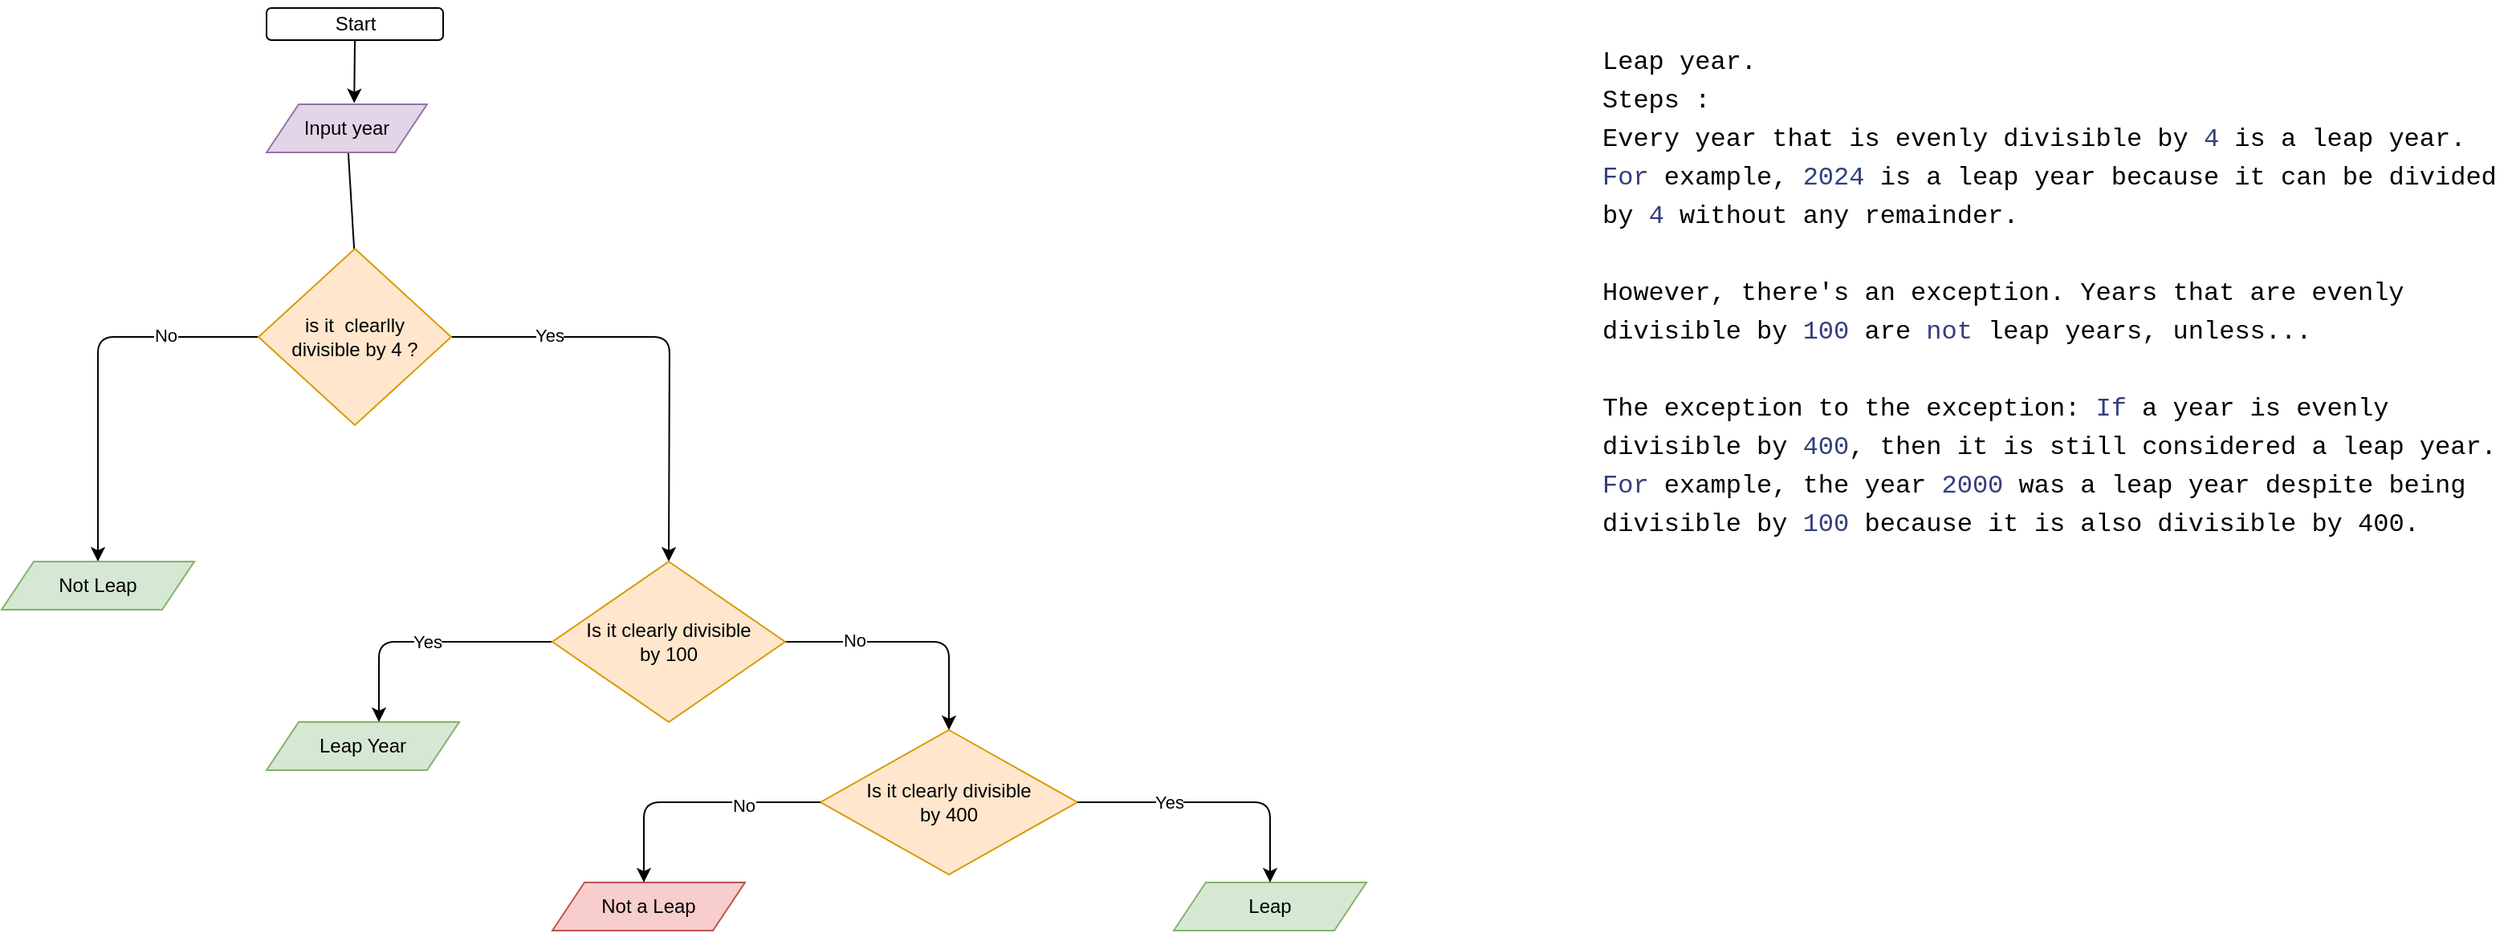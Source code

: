 <mxfile>
    <diagram id="-pQTD12_Mp77NFOOF-Fb" name="Page-1">
        <mxGraphModel dx="1395" dy="2311" grid="1" gridSize="10" guides="1" tooltips="1" connect="1" arrows="1" fold="1" page="1" pageScale="1" pageWidth="827" pageHeight="1169" math="0" shadow="0">
            <root>
                <mxCell id="0"/>
                <mxCell id="1" parent="0"/>
                <mxCell id="4" value="" style="rounded=1;whiteSpace=wrap;html=1;" vertex="1" parent="1">
                    <mxGeometry x="240" y="-925" width="110" height="20" as="geometry"/>
                </mxCell>
                <mxCell id="5" style="edgeStyle=none;html=1;exitX=0.5;exitY=1;exitDx=0;exitDy=0;entryX=0.546;entryY=-0.025;entryDx=0;entryDy=0;entryPerimeter=0;" edge="1" parent="1" source="4" target="6">
                    <mxGeometry relative="1" as="geometry">
                        <mxPoint x="300" y="-825" as="targetPoint"/>
                        <mxPoint x="300" y="-885" as="sourcePoint"/>
                    </mxGeometry>
                </mxCell>
                <mxCell id="3" value="Start" style="text;html=1;align=center;verticalAlign=middle;resizable=0;points=[];autosize=1;strokeColor=none;fillColor=none;" parent="1" vertex="1">
                    <mxGeometry x="270" y="-930" width="50" height="30" as="geometry"/>
                </mxCell>
                <mxCell id="7" style="edgeStyle=none;html=1;" edge="1" parent="1" source="6">
                    <mxGeometry relative="1" as="geometry">
                        <mxPoint x="300" y="-685" as="targetPoint"/>
                    </mxGeometry>
                </mxCell>
                <mxCell id="6" value="Input year" style="shape=parallelogram;perimeter=parallelogramPerimeter;whiteSpace=wrap;html=1;fixedSize=1;fillColor=#e1d5e7;strokeColor=#9673a6;" vertex="1" parent="1">
                    <mxGeometry x="240" y="-865" width="100" height="30" as="geometry"/>
                </mxCell>
                <mxCell id="12" style="edgeStyle=none;html=1;entryX=0.5;entryY=0;entryDx=0;entryDy=0;" edge="1" parent="1" source="8" target="32">
                    <mxGeometry relative="1" as="geometry">
                        <mxPoint x="492.5" y="-635" as="targetPoint"/>
                        <Array as="points">
                            <mxPoint x="491" y="-720"/>
                        </Array>
                    </mxGeometry>
                </mxCell>
                <mxCell id="36" value="Yes" style="edgeLabel;html=1;align=center;verticalAlign=middle;resizable=0;points=[];" vertex="1" connectable="0" parent="12">
                    <mxGeometry x="-0.562" y="1" relative="1" as="geometry">
                        <mxPoint as="offset"/>
                    </mxGeometry>
                </mxCell>
                <mxCell id="21" style="edgeStyle=none;html=1;entryX=0.5;entryY=0;entryDx=0;entryDy=0;" edge="1" parent="1" target="15">
                    <mxGeometry relative="1" as="geometry">
                        <mxPoint x="125" y="-630" as="targetPoint"/>
                        <mxPoint x="235" y="-720" as="sourcePoint"/>
                        <Array as="points">
                            <mxPoint x="135" y="-720"/>
                        </Array>
                    </mxGeometry>
                </mxCell>
                <mxCell id="35" value="No" style="edgeLabel;html=1;align=center;verticalAlign=middle;resizable=0;points=[];" vertex="1" connectable="0" parent="21">
                    <mxGeometry x="-0.517" y="-1" relative="1" as="geometry">
                        <mxPoint as="offset"/>
                    </mxGeometry>
                </mxCell>
                <mxCell id="8" value="is it&amp;nbsp; clearlly&lt;br&gt;divisible by 4 ?" style="rhombus;whiteSpace=wrap;html=1;fillColor=#ffe6cc;strokeColor=#d79b00;" vertex="1" parent="1">
                    <mxGeometry x="235" y="-775" width="120" height="110" as="geometry"/>
                </mxCell>
                <mxCell id="10" value="Is it clearly divisible&lt;br&gt;by 400" style="rhombus;whiteSpace=wrap;html=1;fillColor=#ffe6cc;strokeColor=#d79b00;" vertex="1" parent="1">
                    <mxGeometry x="585" y="-475" width="160" height="90" as="geometry"/>
                </mxCell>
                <mxCell id="15" value="Not Leap" style="shape=parallelogram;perimeter=parallelogramPerimeter;whiteSpace=wrap;html=1;fixedSize=1;fontFamily=Helvetica;fontSize=12;align=center;strokeColor=#82b366;fillColor=#d5e8d4;" vertex="1" parent="1">
                    <mxGeometry x="75" y="-580" width="120" height="30" as="geometry"/>
                </mxCell>
                <mxCell id="20" value="&lt;div style=&quot;color: rgb(0, 0, 0); background-color: rgb(255, 255, 255); font-family: Menlo, Monaco, &amp;quot;Courier New&amp;quot;, monospace; font-weight: normal; font-size: 16px; line-height: 24px;&quot;&gt;&lt;div&gt;&lt;span style=&quot;color: #000000;&quot;&gt;Leap year.&lt;/span&gt;&lt;/div&gt;&lt;div&gt;Steps :&lt;br&gt;&lt;/div&gt;&lt;div&gt;&lt;span style=&quot;color: #000000;&quot;&gt;Every year that is evenly divisible by &lt;/span&gt;&lt;span style=&quot;color: #323e7d;&quot;&gt;4&lt;/span&gt;&lt;span style=&quot;color: #000000;&quot;&gt; is a leap year. &lt;/span&gt;&lt;span style=&quot;color: #323e7d;&quot;&gt;For&lt;/span&gt;&lt;span style=&quot;color: #000000;&quot;&gt; example, &lt;/span&gt;&lt;span style=&quot;color: #323e7d;&quot;&gt;2024&lt;/span&gt;&lt;span style=&quot;color: #000000;&quot;&gt; is a leap year because it can be divided by &lt;/span&gt;&lt;span style=&quot;color: #323e7d;&quot;&gt;4&lt;/span&gt;&lt;span style=&quot;color: #000000;&quot;&gt; without any remainder.&lt;/span&gt;&lt;/div&gt;&lt;br&gt;&lt;div&gt;&lt;span style=&quot;color: #000000;&quot;&gt;However, there's an exception. Years that are evenly divisible by &lt;/span&gt;&lt;span style=&quot;color: #323e7d;&quot;&gt;100&lt;/span&gt;&lt;span style=&quot;color: #000000;&quot;&gt; are &lt;/span&gt;&lt;span style=&quot;color: #323e7d;&quot;&gt;not&lt;/span&gt;&lt;span style=&quot;color: #000000;&quot;&gt; leap years, unless...&lt;/span&gt;&lt;/div&gt;&lt;br&gt;&lt;div&gt;&lt;span style=&quot;color: #000000;&quot;&gt;The exception to the exception: &lt;/span&gt;&lt;span style=&quot;color: #323e7d;&quot;&gt;If&lt;/span&gt;&lt;span style=&quot;color: #000000;&quot;&gt; a year is evenly divisible by &lt;/span&gt;&lt;span style=&quot;color: #323e7d;&quot;&gt;400&lt;/span&gt;&lt;span style=&quot;color: #000000;&quot;&gt;, then it is still considered a leap year. &lt;/span&gt;&lt;span style=&quot;color: #323e7d;&quot;&gt;For&lt;/span&gt;&lt;span style=&quot;color: #000000;&quot;&gt; example, the year &lt;/span&gt;&lt;span style=&quot;color: #323e7d;&quot;&gt;2000&lt;/span&gt;&lt;span style=&quot;color: #000000;&quot;&gt; was a leap year despite being divisible by &lt;/span&gt;&lt;span style=&quot;color: #323e7d;&quot;&gt;100&lt;/span&gt;&lt;span style=&quot;color: #000000;&quot;&gt; because it is also divisible by 400.&lt;/span&gt;&lt;/div&gt;&lt;br&gt;&lt;br&gt;&lt;/div&gt;" style="text;whiteSpace=wrap;html=1;" vertex="1" parent="1">
                    <mxGeometry x="1070" y="-910" width="560" height="375" as="geometry"/>
                </mxCell>
                <mxCell id="22" value="Leap Year" style="shape=parallelogram;perimeter=parallelogramPerimeter;whiteSpace=wrap;html=1;fixedSize=1;fontFamily=Helvetica;fontSize=12;align=center;strokeColor=#82b366;fillColor=#d5e8d4;" vertex="1" parent="1">
                    <mxGeometry x="240" y="-480" width="120" height="30" as="geometry"/>
                </mxCell>
                <mxCell id="23" value="Not a Leap" style="shape=parallelogram;perimeter=parallelogramPerimeter;whiteSpace=wrap;html=1;fixedSize=1;fontFamily=Helvetica;fontSize=12;align=center;strokeColor=#b85450;fillColor=#f8cecc;" vertex="1" parent="1">
                    <mxGeometry x="418" y="-380" width="120" height="30" as="geometry"/>
                </mxCell>
                <mxCell id="24" value="Leap" style="shape=parallelogram;perimeter=parallelogramPerimeter;whiteSpace=wrap;html=1;fixedSize=1;fontFamily=Helvetica;fontSize=12;align=center;strokeColor=#82b366;fillColor=#d5e8d4;" vertex="1" parent="1">
                    <mxGeometry x="805" y="-380" width="120" height="30" as="geometry"/>
                </mxCell>
                <mxCell id="25" value="Yes" style="edgeStyle=none;html=1;entryX=0.5;entryY=0;entryDx=0;entryDy=0;" edge="1" parent="1">
                    <mxGeometry relative="1" as="geometry">
                        <mxPoint x="310" y="-480" as="targetPoint"/>
                        <mxPoint x="420" y="-530" as="sourcePoint"/>
                        <Array as="points">
                            <mxPoint x="310" y="-530"/>
                        </Array>
                    </mxGeometry>
                </mxCell>
                <mxCell id="26" style="edgeStyle=none;html=1;entryX=0.5;entryY=0;entryDx=0;entryDy=0;" edge="1" parent="1">
                    <mxGeometry relative="1" as="geometry">
                        <mxPoint x="475" y="-380" as="targetPoint"/>
                        <mxPoint x="585" y="-430" as="sourcePoint"/>
                        <Array as="points">
                            <mxPoint x="475" y="-430"/>
                        </Array>
                    </mxGeometry>
                </mxCell>
                <mxCell id="38" value="No" style="edgeLabel;html=1;align=center;verticalAlign=middle;resizable=0;points=[];" vertex="1" connectable="0" parent="26">
                    <mxGeometry x="-0.391" y="2" relative="1" as="geometry">
                        <mxPoint as="offset"/>
                    </mxGeometry>
                </mxCell>
                <mxCell id="27" style="edgeStyle=none;html=1;" edge="1" parent="1">
                    <mxGeometry relative="1" as="geometry">
                        <mxPoint x="865" y="-380" as="targetPoint"/>
                        <mxPoint x="745" y="-430" as="sourcePoint"/>
                        <Array as="points">
                            <mxPoint x="865" y="-430"/>
                        </Array>
                    </mxGeometry>
                </mxCell>
                <mxCell id="39" value="Yes" style="edgeLabel;html=1;align=center;verticalAlign=middle;resizable=0;points=[];" vertex="1" connectable="0" parent="27">
                    <mxGeometry x="-0.338" relative="1" as="geometry">
                        <mxPoint as="offset"/>
                    </mxGeometry>
                </mxCell>
                <mxCell id="28" style="edgeStyle=none;html=1;exitX=1;exitY=0.5;exitDx=0;exitDy=0;" edge="1" parent="1">
                    <mxGeometry relative="1" as="geometry">
                        <mxPoint x="665" y="-475" as="targetPoint"/>
                        <mxPoint x="560" y="-530" as="sourcePoint"/>
                        <Array as="points">
                            <mxPoint x="665" y="-530"/>
                        </Array>
                    </mxGeometry>
                </mxCell>
                <mxCell id="37" value="No" style="edgeLabel;html=1;align=center;verticalAlign=middle;resizable=0;points=[];" vertex="1" connectable="0" parent="28">
                    <mxGeometry x="-0.422" y="1" relative="1" as="geometry">
                        <mxPoint as="offset"/>
                    </mxGeometry>
                </mxCell>
                <mxCell id="32" value="Is it clearly divisible&lt;br&gt;by 100" style="rhombus;whiteSpace=wrap;html=1;fillColor=#ffe6cc;strokeColor=#d79b00;" vertex="1" parent="1">
                    <mxGeometry x="418" y="-580" width="145" height="100" as="geometry"/>
                </mxCell>
            </root>
        </mxGraphModel>
    </diagram>
</mxfile>